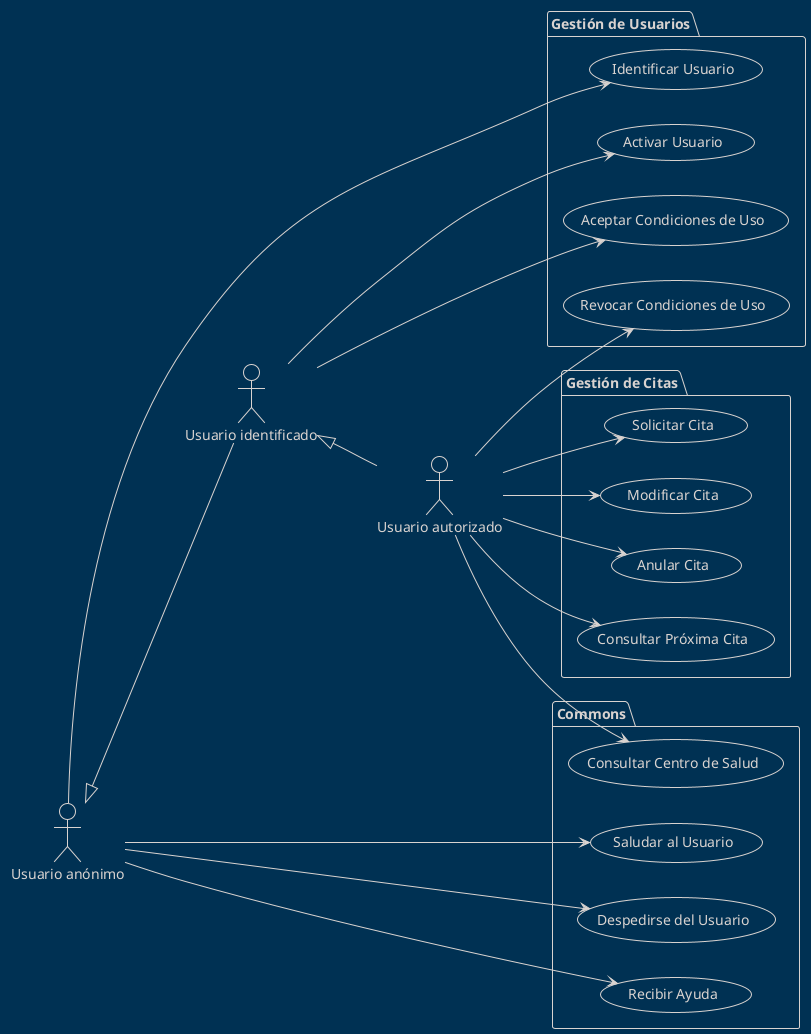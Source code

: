@startuml
!theme blueprint
left to right direction

package "Gestión de Usuarios" {
  usecase "Identificar Usuario" as ucSignIn
  usecase "Activar Usuario" as ucActivate
  usecase "Aceptar Condiciones de Uso" as ucAccept
  usecase "Revocar Condiciones de Uso" as ucRevoke
}

package "Gestión de Citas" {
  usecase "Solicitar Cita" as usRequest
  usecase "Modificar Cita" as usModify
  usecase "Anular Cita" as usCancel
  usecase "Consultar Próxima Cita" as usQuery
}

package "Commons" {
  usecase "Saludar al Usuario" as ucGreet
  usecase "Despedirse del Usuario" as ucBye
  usecase "Recibir Ayuda" as ucHelp
  usecase "Consultar Centro de Salud" as ucClinic
}

actor "Usuario anónimo" as aAnonymous
actor "Usuario identificado" as aIdentified
actor "Usuario autorizado" as aUser

aAnonymous <|-- aIdentified

aIdentified <|-- aUser



aAnonymous --> ucSignIn
aIdentified --> ucActivate
aIdentified --> ucAccept
aUser --> ucRevoke


aUser --> usRequest
aUser --> usModify
aUser --> usCancel
aUser --> usQuery

aAnonymous --> ucGreet
aAnonymous --> ucBye
aAnonymous --> ucHelp
aUser --> ucClinic
@enduml
